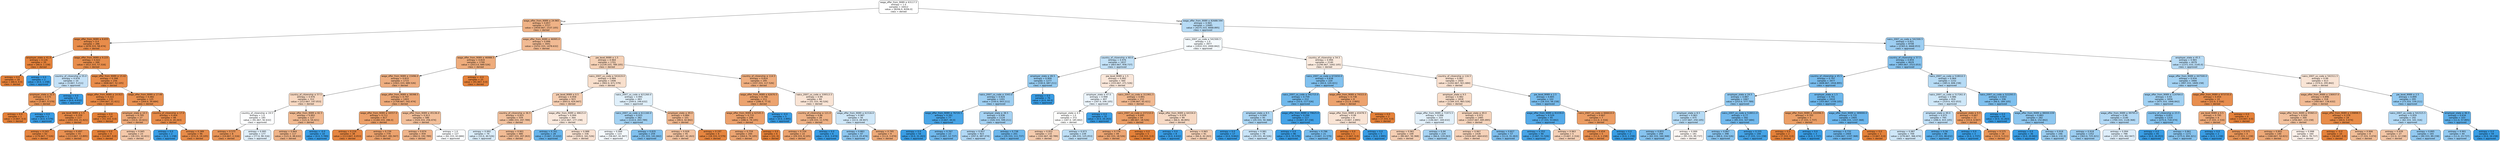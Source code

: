 digraph Tree {
node [shape=box, style="filled, rounded", color="black", fontname=helvetica] ;
edge [fontname=helvetica] ;
0 [label=<wage_offer_from_9089 &le; 63117.5<br/>entropy = 1.0<br/>samples = 16412<br/>value = [8206.0, 8206.0]<br/>class = denied>, fillcolor="#e5813900"] ;
1 [label=<wage_offer_from_9089 &le; 24.965<br/>entropy = 0.857<br/>samples = 3727<br/>value = [3930.667, 1537.105]<br/>class = denied>, fillcolor="#e581399b"] ;
0 -> 1 [labeldistance=2.5, labelangle=45, headlabel="True"] ;
2 [label=<wage_offer_from_9089 &le; 8.655<br/>entropy = 0.4<br/>samples = 286<br/>value = [678.333, 58.474]<br/>class = denied>, fillcolor="#e58139e9"] ;
1 -> 2 ;
3 [label=<employer_state &le; 41.0<br/>entropy = 0.126<br/>samples = 20<br/>value = [66.0, 1.158]<br/>class = denied>, fillcolor="#e58139fb"] ;
2 -> 3 ;
4 [label=<entropy = 0.0<br/>samples = 18<br/>value = [66.0, 0.0]<br/>class = denied>, fillcolor="#e58139ff"] ;
3 -> 4 ;
5 [label=<entropy = 0.0<br/>samples = 2<br/>value = [0.0, 1.158]<br/>class = approved>, fillcolor="#399de5ff"] ;
3 -> 5 ;
6 [label=<wage_offer_from_9089 &le; 9.225<br/>entropy = 0.422<br/>samples = 266<br/>value = [612.333, 57.316]<br/>class = denied>, fillcolor="#e58139e7"] ;
2 -> 6 ;
7 [label=<country_of_citzenship &le; 55.0<br/>entropy = 0.978<br/>samples = 10<br/>value = [3.667, 5.211]<br/>class = approved>, fillcolor="#399de54c"] ;
6 -> 7 ;
8 [label=<employer_state &le; 32.5<br/>entropy = 0.575<br/>samples = 2<br/>value = [3.667, 0.579]<br/>class = denied>, fillcolor="#e58139d7"] ;
7 -> 8 ;
9 [label=<entropy = 0.0<br/>samples = 1<br/>value = [3.667, 0.0]<br/>class = denied>, fillcolor="#e58139ff"] ;
8 -> 9 ;
10 [label=<entropy = 0.0<br/>samples = 1<br/>value = [0.0, 0.579]<br/>class = approved>, fillcolor="#399de5ff"] ;
8 -> 10 ;
11 [label=<entropy = 0.0<br/>samples = 8<br/>value = [0.0, 4.632]<br/>class = approved>, fillcolor="#399de5ff"] ;
7 -> 11 ;
12 [label=<wage_offer_from_9089 &le; 15.42<br/>entropy = 0.398<br/>samples = 256<br/>value = [608.667, 52.105]<br/>class = denied>, fillcolor="#e58139e9"] ;
6 -> 12 ;
13 [label=<wage_offer_from_9089 &le; 14.915<br/>entropy = 0.322<br/>samples = 131<br/>value = [344.667, 21.421]<br/>class = denied>, fillcolor="#e58139ef"] ;
12 -> 13 ;
14 [label=<pw_level_9089 &le; 1.5<br/>entropy = 0.359<br/>samples = 117<br/>value = [293.333, 21.421]<br/>class = denied>, fillcolor="#e58139ec"] ;
13 -> 14 ;
15 [label=<entropy = 0.243<br/>samples = 62<br/>value = [179.667, 7.526]<br/>class = denied>, fillcolor="#e58139f4"] ;
14 -> 15 ;
16 [label=<entropy = 0.497<br/>samples = 55<br/>value = [113.667, 13.895]<br/>class = denied>, fillcolor="#e58139e0"] ;
14 -> 16 ;
17 [label=<entropy = 0.0<br/>samples = 14<br/>value = [51.333, 0.0]<br/>class = denied>, fillcolor="#e58139ff"] ;
13 -> 17 ;
18 [label=<wage_offer_from_9089 &le; 17.49<br/>entropy = 0.482<br/>samples = 125<br/>value = [264.0, 30.684]<br/>class = denied>, fillcolor="#e58139e1"] ;
12 -> 18 ;
19 [label=<employer_state &le; 10.5<br/>entropy = 0.795<br/>samples = 27<br/>value = [33.0, 10.421]<br/>class = denied>, fillcolor="#e58139ae"] ;
18 -> 19 ;
20 [label=<entropy = 0.0<br/>samples = 4<br/>value = [14.667, 0.0]<br/>class = denied>, fillcolor="#e58139ff"] ;
19 -> 20 ;
21 [label=<entropy = 0.945<br/>samples = 23<br/>value = [18.333, 10.421]<br/>class = denied>, fillcolor="#e581396e"] ;
19 -> 21 ;
22 [label=<country_of_citzenship &le; 17.0<br/>entropy = 0.404<br/>samples = 98<br/>value = [231.0, 20.263]<br/>class = denied>, fillcolor="#e58139e9"] ;
18 -> 22 ;
23 [label=<entropy = 0.0<br/>samples = 2<br/>value = [0.0, 1.158]<br/>class = approved>, fillcolor="#399de5ff"] ;
22 -> 23 ;
24 [label=<entropy = 0.389<br/>samples = 96<br/>value = [231.0, 19.105]<br/>class = denied>, fillcolor="#e58139ea"] ;
22 -> 24 ;
25 [label=<wage_offer_from_9089 &le; 46995.0<br/>entropy = 0.896<br/>samples = 3441<br/>value = [3252.333, 1478.632]<br/>class = denied>, fillcolor="#e581398b"] ;
1 -> 25 ;
26 [label=<wage_offer_from_9089 &le; 46988.5<br/>entropy = 0.819<br/>samples = 1740<br/>value = [2013.0, 689.526]<br/>class = denied>, fillcolor="#e58139a8"] ;
25 -> 26 ;
27 [label=<wage_offer_from_9089 &le; 15496.0<br/>entropy = 0.833<br/>samples = 1715<br/>value = [1921.333, 689.526]<br/>class = denied>, fillcolor="#e58139a3"] ;
26 -> 27 ;
28 [label=<country_of_citzenship &le; 57.5<br/>entropy = 0.976<br/>samples = 312<br/>value = [212.667, 147.053]<br/>class = denied>, fillcolor="#e581394f"] ;
27 -> 28 ;
29 [label=<country_of_citzenship &le; 19.5<br/>entropy = 1.0<br/>samples = 185<br/>value = [91.667, 92.632]<br/>class = approved>, fillcolor="#399de503"] ;
28 -> 29 ;
30 [label=<entropy = 0.575<br/>samples = 8<br/>value = [14.667, 2.316]<br/>class = denied>, fillcolor="#e58139d7"] ;
29 -> 30 ;
31 [label=<entropy = 0.995<br/>samples = 177<br/>value = [77.0, 90.316]<br/>class = approved>, fillcolor="#399de526"] ;
29 -> 31 ;
32 [label=<wage_offer_from_9089 &le; 82.5<br/>entropy = 0.893<br/>samples = 127<br/>value = [121.0, 54.421]<br/>class = denied>, fillcolor="#e581398c"] ;
28 -> 32 ;
33 [label=<entropy = 0.864<br/>samples = 117<br/>value = [121.0, 48.632]<br/>class = denied>, fillcolor="#e5813999"] ;
32 -> 33 ;
34 [label=<entropy = -0.0<br/>samples = 10<br/>value = [0.0, 5.789]<br/>class = approved>, fillcolor="#399de5ff"] ;
32 -> 34 ;
35 [label=<wage_offer_from_9089 &le; 38398.5<br/>entropy = 0.797<br/>samples = 1403<br/>value = [1708.667, 542.474]<br/>class = denied>, fillcolor="#e58139ae"] ;
27 -> 35 ;
36 [label=<wage_offer_from_9089 &le; 16557.0<br/>entropy = 0.711<br/>samples = 817<br/>value = [1184.333, 286.0]<br/>class = denied>, fillcolor="#e58139c1"] ;
35 -> 36 ;
37 [label=<entropy = 0.216<br/>samples = 38<br/>value = [113.667, 4.053]<br/>class = denied>, fillcolor="#e58139f6"] ;
36 -> 37 ;
38 [label=<entropy = 0.739<br/>samples = 779<br/>value = [1070.667, 281.947]<br/>class = denied>, fillcolor="#e58139bc"] ;
36 -> 38 ;
39 [label=<wage_offer_from_9089 &le; 45136.0<br/>entropy = 0.913<br/>samples = 586<br/>value = [524.333, 256.474]<br/>class = denied>, fillcolor="#e5813982"] ;
35 -> 39 ;
40 [label=<entropy = 0.874<br/>samples = 459<br/>value = [462.0, 192.789]<br/>class = denied>, fillcolor="#e5813995"] ;
39 -> 40 ;
41 [label=<entropy = 1.0<br/>samples = 127<br/>value = [62.333, 63.684]<br/>class = approved>, fillcolor="#399de505"] ;
39 -> 41 ;
42 [label=<entropy = -0.0<br/>samples = 25<br/>value = [91.667, 0.0]<br/>class = denied>, fillcolor="#e58139ff"] ;
26 -> 42 ;
43 [label=<pw_level_9089 &le; 1.5<br/>entropy = 0.964<br/>samples = 1701<br/>value = [1239.333, 789.105]<br/>class = denied>, fillcolor="#e581395d"] ;
25 -> 43 ;
44 [label=<naics_2007_us_code &le; 541619.0<br/>entropy = 0.984<br/>samples = 1406<br/>value = [902.0, 671.579]<br/>class = denied>, fillcolor="#e5813941"] ;
43 -> 44 ;
45 [label=<pw_level_9089 &le; 0.5<br/>entropy = 0.958<br/>samples = 923<br/>value = [693.0, 424.947]<br/>class = denied>, fillcolor="#e5813963"] ;
44 -> 45 ;
46 [label=<country_of_citzenship &le; 36.5<br/>entropy = 0.925<br/>samples = 559<br/>value = [480.333, 247.789]<br/>class = denied>, fillcolor="#e581397b"] ;
45 -> 46 ;
47 [label=<entropy = 0.992<br/>samples = 79<br/>value = [33.0, 40.526]<br/>class = approved>, fillcolor="#399de52f"] ;
46 -> 47 ;
48 [label=<entropy = 0.901<br/>samples = 480<br/>value = [447.333, 207.263]<br/>class = denied>, fillcolor="#e5813989"] ;
46 -> 48 ;
49 [label=<wage_offer_from_9089 &le; 48615.0<br/>entropy = 0.994<br/>samples = 364<br/>value = [212.667, 177.158]<br/>class = denied>, fillcolor="#e581392b"] ;
45 -> 49 ;
50 [label=<entropy = 0.701<br/>samples = 28<br/>value = [3.667, 15.632]<br/>class = approved>, fillcolor="#399de5c3"] ;
49 -> 50 ;
51 [label=<entropy = 0.988<br/>samples = 336<br/>value = [209.0, 161.526]<br/>class = denied>, fillcolor="#e581393a"] ;
49 -> 51 ;
52 [label=<naics_2007_us_code &le; 621260.0<br/>entropy = 0.995<br/>samples = 483<br/>value = [209.0, 246.632]<br/>class = approved>, fillcolor="#399de527"] ;
44 -> 52 ;
53 [label=<naics_2007_us_code &le; 611160.0<br/>entropy = 0.935<br/>samples = 382<br/>value = [110.0, 203.789]<br/>class = approved>, fillcolor="#399de575"] ;
52 -> 53 ;
54 [label=<entropy = 0.999<br/>samples = 123<br/>value = [58.667, 61.947]<br/>class = approved>, fillcolor="#399de50e"] ;
53 -> 54 ;
55 [label=<entropy = 0.835<br/>samples = 259<br/>value = [51.333, 141.842]<br/>class = approved>, fillcolor="#399de5a3"] ;
53 -> 55 ;
56 [label=<employer_state &le; 49.0<br/>entropy = 0.884<br/>samples = 101<br/>value = [99.0, 42.842]<br/>class = denied>, fillcolor="#e5813991"] ;
52 -> 56 ;
57 [label=<entropy = 0.928<br/>samples = 95<br/>value = [80.667, 42.263]<br/>class = denied>, fillcolor="#e5813979"] ;
56 -> 57 ;
58 [label=<entropy = 0.197<br/>samples = 6<br/>value = [18.333, 0.579]<br/>class = denied>, fillcolor="#e58139f7"] ;
56 -> 58 ;
59 [label=<country_of_citzenship &le; 114.5<br/>entropy = 0.824<br/>samples = 295<br/>value = [337.333, 117.526]<br/>class = denied>, fillcolor="#e58139a6"] ;
43 -> 59 ;
60 [label=<wage_offer_from_9089 &le; 62670.5<br/>entropy = 0.746<br/>samples = 211<br/>value = [286.0, 77.0]<br/>class = denied>, fillcolor="#e58139ba"] ;
59 -> 60 ;
61 [label=<wage_offer_from_9089 &le; 62545.5<br/>entropy = 0.733<br/>samples = 206<br/>value = [286.0, 74.105]<br/>class = denied>, fillcolor="#e58139bd"] ;
60 -> 61 ;
62 [label=<entropy = 0.759<br/>samples = 200<br/>value = [264.0, 74.105]<br/>class = denied>, fillcolor="#e58139b7"] ;
61 -> 62 ;
63 [label=<entropy = 0.0<br/>samples = 6<br/>value = [22, 0]<br/>class = denied>, fillcolor="#e58139ff"] ;
61 -> 63 ;
64 [label=<entropy = -0.0<br/>samples = 5<br/>value = [0.0, 2.895]<br/>class = approved>, fillcolor="#399de5ff"] ;
60 -> 64 ;
65 [label=<naics_2007_us_code &le; 339513.5<br/>entropy = 0.99<br/>samples = 84<br/>value = [51.333, 40.526]<br/>class = denied>, fillcolor="#e5813936"] ;
59 -> 65 ;
66 [label=<country_of_citzenship &le; 121.0<br/>entropy = 0.86<br/>samples = 28<br/>value = [29.333, 11.579]<br/>class = denied>, fillcolor="#e581399a"] ;
65 -> 66 ;
67 [label=<entropy = 0.754<br/>samples = 22<br/>value = [29.333, 8.105]<br/>class = denied>, fillcolor="#e58139b9"] ;
66 -> 67 ;
68 [label=<entropy = 0.0<br/>samples = 6<br/>value = [0.0, 3.474]<br/>class = approved>, fillcolor="#399de5ff"] ;
66 -> 68 ;
69 [label=<wage_offer_from_9089 &le; 61516.0<br/>entropy = 0.987<br/>samples = 56<br/>value = [22.0, 28.947]<br/>class = approved>, fillcolor="#399de53d"] ;
65 -> 69 ;
70 [label=<entropy = 0.883<br/>samples = 47<br/>value = [11.0, 25.474]<br/>class = approved>, fillcolor="#399de591"] ;
69 -> 70 ;
71 [label=<entropy = 0.795<br/>samples = 9<br/>value = [11.0, 3.474]<br/>class = denied>, fillcolor="#e58139ae"] ;
69 -> 71 ;
72 [label=<wage_offer_from_9089 &le; 82688.594<br/>entropy = 0.965<br/>samples = 12685<br/>value = [4275.333, 6668.895]<br/>class = approved>, fillcolor="#399de55c"] ;
0 -> 72 [labeldistance=2.5, labelangle=-45, headlabel="False"] ;
73 [label=<naics_2007_us_code &le; 541500.5<br/>entropy = 1.0<br/>samples = 3977<br/>value = [1910.333, 2000.842]<br/>class = approved>, fillcolor="#399de50c"] ;
72 -> 73 ;
74 [label=<country_of_citzenship &le; 60.0<br/>entropy = 0.976<br/>samples = 1837<br/>value = [663.667, 958.737]<br/>class = approved>, fillcolor="#399de54e"] ;
73 -> 74 ;
75 [label=<employer_state &le; 49.5<br/>entropy = 0.909<br/>samples = 1277<br/>value = [330.0, 687.211]<br/>class = approved>, fillcolor="#399de585"] ;
74 -> 75 ;
76 [label=<naics_2007_us_code &le; 3343.0<br/>entropy = 0.924<br/>samples = 1201<br/>value = [330.0, 643.211]<br/>class = approved>, fillcolor="#399de57c"] ;
75 -> 76 ;
77 [label=<wage_offer_from_9089 &le; 76720.5<br/>entropy = 0.391<br/>samples = 77<br/>value = [3.667, 44.0]<br/>class = approved>, fillcolor="#399de5ea"] ;
76 -> 77 ;
78 [label=<entropy = 0.0<br/>samples = 54<br/>value = [0.0, 31.263]<br/>class = approved>, fillcolor="#399de5ff"] ;
77 -> 78 ;
79 [label=<entropy = 0.767<br/>samples = 23<br/>value = [3.667, 12.737]<br/>class = approved>, fillcolor="#399de5b6"] ;
77 -> 79 ;
80 [label=<employer_state &le; 38.5<br/>entropy = 0.936<br/>samples = 1124<br/>value = [326.333, 599.211]<br/>class = approved>, fillcolor="#399de574"] ;
76 -> 80 ;
81 [label=<entropy = 0.957<br/>samples = 923<br/>value = [297.0, 487.474]<br/>class = approved>, fillcolor="#399de564"] ;
80 -> 81 ;
82 [label=<entropy = 0.738<br/>samples = 201<br/>value = [29.333, 111.737]<br/>class = approved>, fillcolor="#399de5bc"] ;
80 -> 82 ;
83 [label=<entropy = 0.0<br/>samples = 76<br/>value = [0.0, 44.0]<br/>class = approved>, fillcolor="#399de5ff"] ;
75 -> 83 ;
84 [label=<pw_level_9089 &le; 1.5<br/>entropy = 0.992<br/>samples = 560<br/>value = [333.667, 271.526]<br/>class = denied>, fillcolor="#e581392f"] ;
74 -> 84 ;
85 [label=<employer_state &le; 47.0<br/>entropy = 0.998<br/>samples = 407<br/>value = [187.0, 206.105]<br/>class = approved>, fillcolor="#399de518"] ;
84 -> 85 ;
86 [label=<employer_state &le; 4.5<br/>entropy = 1.0<br/>samples = 372<br/>value = [187.0, 185.842]<br/>class = denied>, fillcolor="#e5813902"] ;
85 -> 86 ;
87 [label=<entropy = 0.952<br/>samples = 133<br/>value = [102.667, 60.789]<br/>class = denied>, fillcolor="#e5813968"] ;
86 -> 87 ;
88 [label=<entropy = 0.973<br/>samples = 239<br/>value = [84.333, 125.053]<br/>class = approved>, fillcolor="#399de553"] ;
86 -> 88 ;
89 [label=<entropy = 0.0<br/>samples = 35<br/>value = [0.0, 20.263]<br/>class = approved>, fillcolor="#399de5ff"] ;
85 -> 89 ;
90 [label=<naics_2007_us_code &le; 311901.5<br/>entropy = 0.891<br/>samples = 153<br/>value = [146.667, 65.421]<br/>class = denied>, fillcolor="#e581398d"] ;
84 -> 90 ;
91 [label=<naics_2007_us_code &le; 237210.0<br/>entropy = 0.695<br/>samples = 54<br/>value = [80.667, 18.526]<br/>class = denied>, fillcolor="#e58139c4"] ;
90 -> 91 ;
92 [label=<entropy = 0.776<br/>samples = 49<br/>value = [62.333, 18.526]<br/>class = denied>, fillcolor="#e58139b3"] ;
91 -> 92 ;
93 [label=<entropy = 0.0<br/>samples = 5<br/>value = [18.333, 0.0]<br/>class = denied>, fillcolor="#e58139ff"] ;
91 -> 93 ;
94 [label=<wage_offer_from_9089 &le; 64334.0<br/>entropy = 0.979<br/>samples = 99<br/>value = [66.0, 46.895]<br/>class = denied>, fillcolor="#e581394a"] ;
90 -> 94 ;
95 [label=<entropy = 0.0<br/>samples = 8<br/>value = [0.0, 4.632]<br/>class = approved>, fillcolor="#399de5ff"] ;
94 -> 95 ;
96 [label=<entropy = 0.965<br/>samples = 91<br/>value = [66.0, 42.263]<br/>class = denied>, fillcolor="#e581395c"] ;
94 -> 96 ;
97 [label=<country_of_citzenship &le; 54.5<br/>entropy = 0.994<br/>samples = 2140<br/>value = [1246.667, 1042.105]<br/>class = denied>, fillcolor="#e581392a"] ;
73 -> 97 ;
98 [label=<naics_2007_us_code &le; 672650.0<br/>entropy = 0.838<br/>samples = 220<br/>value = [44.0, 120.421]<br/>class = approved>, fillcolor="#399de5a2"] ;
97 -> 98 ;
99 [label=<naics_2007_us_code &le; 541715.0<br/>entropy = 0.759<br/>samples = 212<br/>value = [33.0, 117.526]<br/>class = approved>, fillcolor="#399de5b7"] ;
98 -> 99 ;
100 [label=<employer_state &le; 8.5<br/>entropy = 0.949<br/>samples = 95<br/>value = [29.333, 50.368]<br/>class = approved>, fillcolor="#399de56a"] ;
99 -> 100 ;
101 [label=<entropy = 0.0<br/>samples = 17<br/>value = [0.0, 9.842]<br/>class = approved>, fillcolor="#399de5ff"] ;
100 -> 101 ;
102 [label=<entropy = 0.981<br/>samples = 78<br/>value = [29.333, 40.526]<br/>class = approved>, fillcolor="#399de546"] ;
100 -> 102 ;
103 [label=<wage_offer_from_9089 &le; 79625.0<br/>entropy = 0.294<br/>samples = 117<br/>value = [3.667, 67.158]<br/>class = approved>, fillcolor="#399de5f1"] ;
99 -> 103 ;
104 [label=<entropy = 0.0<br/>samples = 96<br/>value = [0.0, 55.579]<br/>class = approved>, fillcolor="#399de5ff"] ;
103 -> 104 ;
105 [label=<entropy = 0.796<br/>samples = 21<br/>value = [3.667, 11.579]<br/>class = approved>, fillcolor="#399de5ae"] ;
103 -> 105 ;
106 [label=<wage_offer_from_9089 &le; 74315.0<br/>entropy = 0.738<br/>samples = 8<br/>value = [11.0, 2.895]<br/>class = denied>, fillcolor="#e58139bc"] ;
98 -> 106 ;
107 [label=<wage_offer_from_9089 &le; 65478.5<br/>entropy = 0.99<br/>samples = 6<br/>value = [3.667, 2.895]<br/>class = denied>, fillcolor="#e5813936"] ;
106 -> 107 ;
108 [label=<entropy = 0.0<br/>samples = 1<br/>value = [3.667, 0.0]<br/>class = denied>, fillcolor="#e58139ff"] ;
107 -> 108 ;
109 [label=<entropy = 0.0<br/>samples = 5<br/>value = [0.0, 2.895]<br/>class = approved>, fillcolor="#399de5ff"] ;
107 -> 109 ;
110 [label=<entropy = 0.0<br/>samples = 2<br/>value = [7.333, 0.0]<br/>class = denied>, fillcolor="#e58139ff"] ;
106 -> 110 ;
111 [label=<country_of_citzenship &le; 116.5<br/>entropy = 0.987<br/>samples = 1920<br/>value = [1202.667, 921.684]<br/>class = denied>, fillcolor="#e581393c"] ;
97 -> 111 ;
112 [label=<employer_state &le; 9.5<br/>entropy = 0.982<br/>samples = 1818<br/>value = [1184.333, 865.526]<br/>class = denied>, fillcolor="#e5813945"] ;
111 -> 112 ;
113 [label=<wage_offer_from_9089 &le; 71973.5<br/>entropy = 0.996<br/>samples = 333<br/>value = [146.667, 169.632]<br/>class = approved>, fillcolor="#399de523"] ;
112 -> 113 ;
114 [label=<entropy = 0.961<br/>samples = 109<br/>value = [80.667, 50.368]<br/>class = denied>, fillcolor="#e5813960"] ;
113 -> 114 ;
115 [label=<entropy = 0.94<br/>samples = 224<br/>value = [66.0, 119.263]<br/>class = approved>, fillcolor="#399de572"] ;
113 -> 115 ;
116 [label=<employer_state &le; 49.0<br/>entropy = 0.972<br/>samples = 1485<br/>value = [1037.667, 695.895]<br/>class = denied>, fillcolor="#e5813954"] ;
112 -> 116 ;
117 [label=<entropy = 0.967<br/>samples = 1428<br/>value = [1026.667, 664.632]<br/>class = denied>, fillcolor="#e581395a"] ;
116 -> 117 ;
118 [label=<entropy = 0.827<br/>samples = 57<br/>value = [11.0, 31.263]<br/>class = approved>, fillcolor="#399de5a5"] ;
116 -> 118 ;
119 [label=<pw_level_9089 &le; 2.5<br/>entropy = 0.805<br/>samples = 102<br/>value = [18.333, 56.158]<br/>class = approved>, fillcolor="#399de5ac"] ;
111 -> 119 ;
120 [label=<wage_offer_from_9089 &le; 81039.0<br/>entropy = 0.529<br/>samples = 95<br/>value = [7.333, 53.842]<br/>class = approved>, fillcolor="#399de5dc"] ;
119 -> 120 ;
121 [label=<entropy = 0.352<br/>samples = 90<br/>value = [3.667, 51.526]<br/>class = approved>, fillcolor="#399de5ed"] ;
120 -> 121 ;
122 [label=<entropy = 0.963<br/>samples = 5<br/>value = [3.667, 2.316]<br/>class = denied>, fillcolor="#e581395e"] ;
120 -> 122 ;
123 [label=<naics_2007_us_code &le; 666610.0<br/>entropy = 0.667<br/>samples = 7<br/>value = [11.0, 2.316]<br/>class = denied>, fillcolor="#e58139c9"] ;
119 -> 123 ;
124 [label=<entropy = 0.454<br/>samples = 5<br/>value = [11.0, 1.158]<br/>class = denied>, fillcolor="#e58139e4"] ;
123 -> 124 ;
125 [label=<entropy = 0.0<br/>samples = 2<br/>value = [0.0, 1.158]<br/>class = approved>, fillcolor="#399de5ff"] ;
123 -> 125 ;
126 [label=<naics_2007_us_code &le; 541500.5<br/>entropy = 0.921<br/>samples = 8708<br/>value = [2365.0, 4668.053]<br/>class = approved>, fillcolor="#399de57e"] ;
72 -> 126 ;
127 [label=<country_of_citzenship &le; 57.5<br/>entropy = 0.859<br/>samples = 4629<br/>value = [993.667, 2523.053]<br/>class = approved>, fillcolor="#399de59b"] ;
126 -> 127 ;
128 [label=<country_of_citzenship &le; 45.5<br/>entropy = 0.797<br/>samples = 3477<br/>value = [608.667, 1916.895]<br/>class = approved>, fillcolor="#399de5ae"] ;
127 -> 128 ;
129 [label=<employer_state &le; 24.5<br/>entropy = 0.887<br/>samples = 1067<br/>value = [253.0, 577.789]<br/>class = approved>, fillcolor="#399de58f"] ;
128 -> 129 ;
130 [label=<employer_state &le; 8.5<br/>entropy = 0.963<br/>samples = 475<br/>value = [157.667, 250.105]<br/>class = approved>, fillcolor="#399de55e"] ;
129 -> 130 ;
131 [label=<entropy = 0.855<br/>samples = 294<br/>value = [62.333, 160.368]<br/>class = approved>, fillcolor="#399de59c"] ;
130 -> 131 ;
132 [label=<entropy = 0.999<br/>samples = 181<br/>value = [95.333, 89.737]<br/>class = denied>, fillcolor="#e581390f"] ;
130 -> 132 ;
133 [label=<naics_2007_us_code &le; 518011.0<br/>entropy = 0.77<br/>samples = 592<br/>value = [95.333, 327.684]<br/>class = approved>, fillcolor="#399de5b5"] ;
129 -> 133 ;
134 [label=<entropy = 0.867<br/>samples = 398<br/>value = [88.0, 216.526]<br/>class = approved>, fillcolor="#399de597"] ;
133 -> 134 ;
135 [label=<entropy = 0.335<br/>samples = 194<br/>value = [7.333, 111.158]<br/>class = approved>, fillcolor="#399de5ee"] ;
133 -> 135 ;
136 [label=<employer_state &le; 1.5<br/>entropy = 0.741<br/>samples = 2410<br/>value = [355.667, 1339.105]<br/>class = approved>, fillcolor="#399de5bb"] ;
128 -> 136 ;
137 [label=<wage_offer_from_9089 &le; 102096.5<br/>entropy = 0.705<br/>samples = 5<br/>value = [7.333, 1.737]<br/>class = denied>, fillcolor="#e58139c3"] ;
136 -> 137 ;
138 [label=<entropy = 0.0<br/>samples = 2<br/>value = [7.333, 0.0]<br/>class = denied>, fillcolor="#e58139ff"] ;
137 -> 138 ;
139 [label=<entropy = 0.0<br/>samples = 3<br/>value = [0.0, 1.737]<br/>class = approved>, fillcolor="#399de5ff"] ;
137 -> 139 ;
140 [label=<wage_offer_from_9089 &le; 389000.0<br/>entropy = 0.735<br/>samples = 2405<br/>value = [348.333, 1337.368]<br/>class = approved>, fillcolor="#399de5bd"] ;
136 -> 140 ;
141 [label=<entropy = 0.732<br/>samples = 2404<br/>value = [344.667, 1337.368]<br/>class = approved>, fillcolor="#399de5bd"] ;
140 -> 141 ;
142 [label=<entropy = 0.0<br/>samples = 1<br/>value = [3.667, 0.0]<br/>class = denied>, fillcolor="#e58139ff"] ;
140 -> 142 ;
143 [label=<naics_2007_us_code &le; 518010.5<br/>entropy = 0.964<br/>samples = 1152<br/>value = [385.0, 606.158]<br/>class = approved>, fillcolor="#399de55d"] ;
127 -> 143 ;
144 [label=<naics_2007_us_code &le; 517261.0<br/>entropy = 0.986<br/>samples = 816<br/>value = [319.0, 422.053]<br/>class = approved>, fillcolor="#399de53e"] ;
143 -> 144 ;
145 [label=<employer_state &le; 49.0<br/>entropy = 0.975<br/>samples = 795<br/>value = [286.0, 415.105]<br/>class = approved>, fillcolor="#399de54f"] ;
144 -> 145 ;
146 [label=<entropy = 0.987<br/>samples = 709<br/>value = [278.667, 366.474]<br/>class = approved>, fillcolor="#399de53d"] ;
145 -> 146 ;
147 [label=<entropy = 0.56<br/>samples = 86<br/>value = [7.333, 48.632]<br/>class = approved>, fillcolor="#399de5d9"] ;
145 -> 147 ;
148 [label=<employer_state &le; 9.5<br/>entropy = 0.667<br/>samples = 21<br/>value = [33.0, 6.947]<br/>class = denied>, fillcolor="#e58139c9"] ;
144 -> 148 ;
149 [label=<entropy = 0.0<br/>samples = 3<br/>value = [0.0, 1.737]<br/>class = approved>, fillcolor="#399de5ff"] ;
148 -> 149 ;
150 [label=<entropy = 0.575<br/>samples = 18<br/>value = [33.0, 5.211]<br/>class = denied>, fillcolor="#e58139d7"] ;
148 -> 150 ;
151 [label=<naics_2007_us_code &le; 522293.5<br/>entropy = 0.833<br/>samples = 336<br/>value = [66.0, 184.105]<br/>class = approved>, fillcolor="#399de5a4"] ;
143 -> 151 ;
152 [label=<entropy = 0.0<br/>samples = 54<br/>value = [0.0, 31.263]<br/>class = approved>, fillcolor="#399de5ff"] ;
151 -> 152 ;
153 [label=<wage_offer_from_9089 &le; 88000.039<br/>entropy = 0.883<br/>samples = 282<br/>value = [66.0, 152.842]<br/>class = approved>, fillcolor="#399de591"] ;
151 -> 153 ;
154 [label=<entropy = 0.0<br/>samples = 36<br/>value = [0.0, 20.842]<br/>class = approved>, fillcolor="#399de5ff"] ;
153 -> 154 ;
155 [label=<entropy = 0.918<br/>samples = 246<br/>value = [66.0, 132.0]<br/>class = approved>, fillcolor="#399de580"] ;
153 -> 155 ;
156 [label=<employer_state &le; 45.5<br/>entropy = 0.965<br/>samples = 4079<br/>value = [1371.333, 2145.0]<br/>class = approved>, fillcolor="#399de55c"] ;
126 -> 156 ;
157 [label=<wage_offer_from_9089 &le; 447500.0<br/>entropy = 0.934<br/>samples = 3466<br/>value = [997.333, 1849.158]<br/>class = approved>, fillcolor="#399de575"] ;
156 -> 157 ;
158 [label=<wage_offer_from_9089 &le; 114764.0<br/>entropy = 0.93<br/>samples = 3456<br/>value = [975.333, 1846.842]<br/>class = approved>, fillcolor="#399de578"] ;
157 -> 158 ;
159 [label=<wage_offer_from_9089 &le; 99795.0<br/>entropy = 0.96<br/>samples = 2140<br/>value = [700.333, 1128.368]<br/>class = approved>, fillcolor="#399de561"] ;
158 -> 159 ;
160 [label=<entropy = 0.918<br/>samples = 1352<br/>value = [363.0, 725.421]<br/>class = approved>, fillcolor="#399de57f"] ;
159 -> 160 ;
161 [label=<entropy = 0.994<br/>samples = 788<br/>value = [337.333, 402.947]<br/>class = approved>, fillcolor="#399de52a"] ;
159 -> 161 ;
162 [label=<country_of_citzenship &le; 23.5<br/>entropy = 0.851<br/>samples = 1316<br/>value = [275.0, 718.474]<br/>class = approved>, fillcolor="#399de59d"] ;
158 -> 162 ;
163 [label=<entropy = 0.0<br/>samples = 45<br/>value = [0.0, 26.053]<br/>class = approved>, fillcolor="#399de5ff"] ;
162 -> 163 ;
164 [label=<entropy = 0.861<br/>samples = 1271<br/>value = [275.0, 692.421]<br/>class = approved>, fillcolor="#399de59a"] ;
162 -> 164 ;
165 [label=<wage_offer_from_9089 &le; 973735.0<br/>entropy = 0.454<br/>samples = 10<br/>value = [22.0, 2.316]<br/>class = denied>, fillcolor="#e58139e4"] ;
157 -> 165 ;
166 [label=<pw_level_9089 &le; 0.5<br/>entropy = 0.795<br/>samples = 6<br/>value = [7.333, 2.316]<br/>class = denied>, fillcolor="#e58139ae"] ;
165 -> 166 ;
167 [label=<entropy = 0.0<br/>samples = 2<br/>value = [0.0, 1.158]<br/>class = approved>, fillcolor="#399de5ff"] ;
166 -> 167 ;
168 [label=<entropy = 0.575<br/>samples = 4<br/>value = [7.333, 1.158]<br/>class = denied>, fillcolor="#e58139d7"] ;
166 -> 168 ;
169 [label=<entropy = 0.0<br/>samples = 4<br/>value = [14.667, 0.0]<br/>class = denied>, fillcolor="#e58139ff"] ;
165 -> 169 ;
170 [label=<naics_2007_us_code &le; 541511.5<br/>entropy = 0.99<br/>samples = 613<br/>value = [374.0, 295.842]<br/>class = denied>, fillcolor="#e5813935"] ;
156 -> 170 ;
171 [label=<wage_offer_from_9089 &le; 136937.0<br/>entropy = 0.896<br/>samples = 318<br/>value = [300.667, 136.632]<br/>class = denied>, fillcolor="#e581398b"] ;
170 -> 171 ;
172 [label=<wage_offer_from_9089 &le; 95965.0<br/>entropy = 0.926<br/>samples = 300<br/>value = [256.667, 133.158]<br/>class = denied>, fillcolor="#e581397b"] ;
171 -> 172 ;
173 [label=<entropy = 0.802<br/>samples = 140<br/>value = [168.667, 54.421]<br/>class = denied>, fillcolor="#e58139ad"] ;
172 -> 173 ;
174 [label=<entropy = 0.998<br/>samples = 160<br/>value = [88.0, 78.737]<br/>class = denied>, fillcolor="#e581391b"] ;
172 -> 174 ;
175 [label=<wage_offer_from_9089 &le; 139898.5<br/>entropy = 0.378<br/>samples = 18<br/>value = [44.0, 3.474]<br/>class = denied>, fillcolor="#e58139eb"] ;
171 -> 175 ;
176 [label=<entropy = -0.0<br/>samples = 10<br/>value = [36.667, 0.0]<br/>class = denied>, fillcolor="#e58139ff"] ;
175 -> 176 ;
177 [label=<entropy = 0.906<br/>samples = 8<br/>value = [7.333, 3.474]<br/>class = denied>, fillcolor="#e5813986"] ;
175 -> 177 ;
178 [label=<pw_level_9089 &le; 2.5<br/>entropy = 0.899<br/>samples = 295<br/>value = [73.333, 159.211]<br/>class = approved>, fillcolor="#399de58a"] ;
170 -> 178 ;
179 [label=<naics_2007_us_code &le; 541515.5<br/>entropy = 0.959<br/>samples = 192<br/>value = [62.333, 101.316]<br/>class = approved>, fillcolor="#399de562"] ;
178 -> 179 ;
180 [label=<entropy = 0.939<br/>samples = 27<br/>value = [22.0, 12.158]<br/>class = denied>, fillcolor="#e5813972"] ;
179 -> 180 ;
181 [label=<entropy = 0.895<br/>samples = 165<br/>value = [40.333, 89.158]<br/>class = approved>, fillcolor="#399de58c"] ;
179 -> 181 ;
182 [label=<employer_state &le; 46.5<br/>entropy = 0.634<br/>samples = 103<br/>value = [11.0, 57.895]<br/>class = approved>, fillcolor="#399de5cf"] ;
178 -> 182 ;
183 [label=<entropy = 0.901<br/>samples = 44<br/>value = [11.0, 23.737]<br/>class = approved>, fillcolor="#399de589"] ;
182 -> 183 ;
184 [label=<entropy = 0.0<br/>samples = 59<br/>value = [0.0, 34.158]<br/>class = approved>, fillcolor="#399de5ff"] ;
182 -> 184 ;
}
